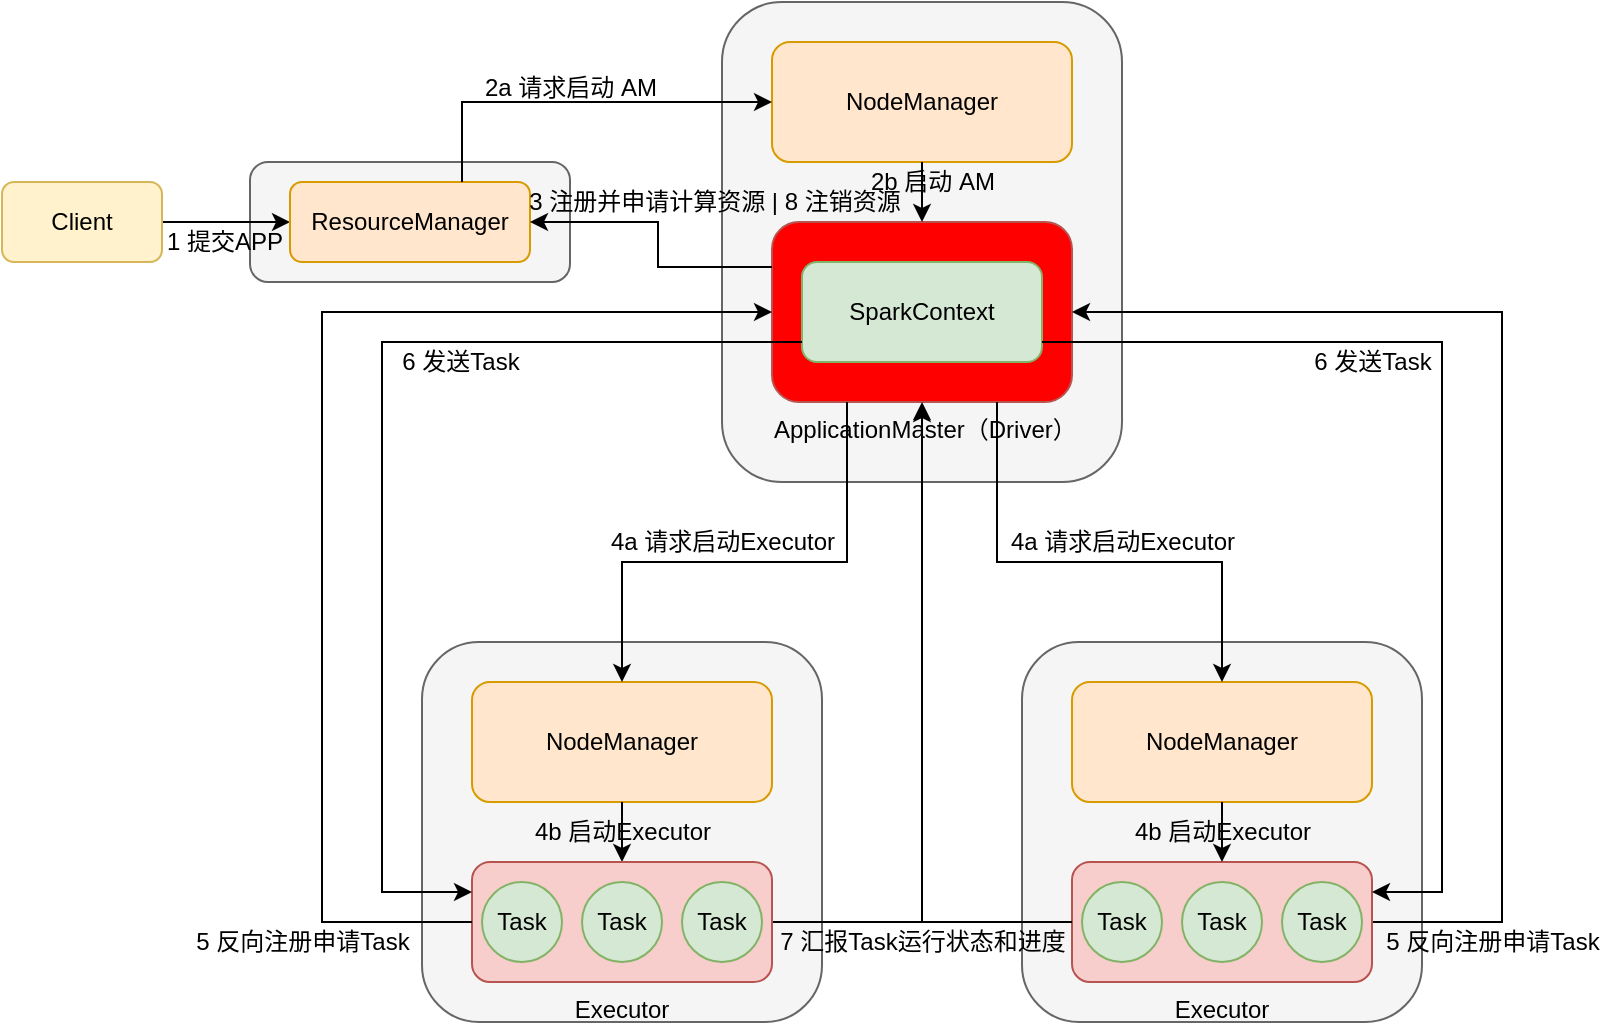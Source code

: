 <mxfile version="12.4.2" type="device" pages="1"><diagram id="iTx9QZPwxN0KXhx7ddh6" name="第 1 页"><mxGraphModel dx="1106" dy="830" grid="1" gridSize="10" guides="1" tooltips="1" connect="1" arrows="1" fold="1" page="1" pageScale="1" pageWidth="827" pageHeight="1169" math="0" shadow="0"><root><mxCell id="0"/><mxCell id="1" parent="0"/><mxCell id="axcnA_w_4cEAJMNTZpdT-56" value="4a 请求启动Executor" style="text;html=1;align=center;verticalAlign=middle;resizable=0;points=[];;autosize=1;strokeColor=#FFFFFF;" parent="1" vertex="1"><mxGeometry x="505" y="300" width="130" height="20" as="geometry"/></mxCell><mxCell id="axcnA_w_4cEAJMNTZpdT-41" value="4a 请求启动Executor" style="text;html=1;align=center;verticalAlign=middle;resizable=0;points=[];;autosize=1;strokeColor=#FFFFFF;" parent="1" vertex="1"><mxGeometry x="305" y="300" width="130" height="20" as="geometry"/></mxCell><mxCell id="axcnA_w_4cEAJMNTZpdT-46" value="" style="rounded=1;whiteSpace=wrap;html=1;fillColor=#f5f5f5;strokeColor=#666666;fontColor=#333333;" parent="1" vertex="1"><mxGeometry x="134" y="120" width="160" height="60" as="geometry"/></mxCell><mxCell id="axcnA_w_4cEAJMNTZpdT-3" style="edgeStyle=orthogonalEdgeStyle;rounded=0;orthogonalLoop=1;jettySize=auto;html=1;entryX=0;entryY=0.5;entryDx=0;entryDy=0;" parent="1" source="axcnA_w_4cEAJMNTZpdT-1" target="axcnA_w_4cEAJMNTZpdT-2" edge="1"><mxGeometry relative="1" as="geometry"/></mxCell><mxCell id="axcnA_w_4cEAJMNTZpdT-1" value="Client" style="rounded=1;whiteSpace=wrap;html=1;fillColor=#fff2cc;strokeColor=#d6b656;" parent="1" vertex="1"><mxGeometry x="10" y="130" width="80" height="40" as="geometry"/></mxCell><mxCell id="axcnA_w_4cEAJMNTZpdT-2" value="ResourceManager" style="rounded=1;whiteSpace=wrap;html=1;fillColor=#ffe6cc;strokeColor=#d79b00;" parent="1" vertex="1"><mxGeometry x="154" y="130" width="120" height="40" as="geometry"/></mxCell><mxCell id="axcnA_w_4cEAJMNTZpdT-4" value="" style="rounded=1;whiteSpace=wrap;html=1;labelPosition=center;verticalLabelPosition=top;align=center;verticalAlign=bottom;fillColor=#f5f5f5;strokeColor=#666666;fontColor=#333333;" parent="1" vertex="1"><mxGeometry x="370" y="40" width="200" height="240" as="geometry"/></mxCell><mxCell id="axcnA_w_4cEAJMNTZpdT-7" value="NodeManager" style="rounded=1;whiteSpace=wrap;html=1;fillColor=#ffe6cc;strokeColor=#d79b00;" parent="1" vertex="1"><mxGeometry x="395" y="60" width="150" height="60" as="geometry"/></mxCell><mxCell id="axcnA_w_4cEAJMNTZpdT-10" value="ApplicationMaster（Driver）" style="rounded=1;whiteSpace=wrap;html=1;labelPosition=center;verticalLabelPosition=bottom;align=center;verticalAlign=top;fillColor=#FF0000;strokeColor=#b85450;" parent="1" vertex="1"><mxGeometry x="395" y="150" width="150" height="90" as="geometry"/></mxCell><mxCell id="axcnA_w_4cEAJMNTZpdT-11" style="edgeStyle=orthogonalEdgeStyle;rounded=0;orthogonalLoop=1;jettySize=auto;html=1;entryX=0.5;entryY=0;entryDx=0;entryDy=0;" parent="1" source="axcnA_w_4cEAJMNTZpdT-7" target="axcnA_w_4cEAJMNTZpdT-10" edge="1"><mxGeometry relative="1" as="geometry"/></mxCell><mxCell id="axcnA_w_4cEAJMNTZpdT-12" value="SparkContext" style="rounded=1;whiteSpace=wrap;html=1;fillColor=#d5e8d4;strokeColor=#82b366;" parent="1" vertex="1"><mxGeometry x="410" y="170" width="120" height="50" as="geometry"/></mxCell><mxCell id="axcnA_w_4cEAJMNTZpdT-13" style="edgeStyle=orthogonalEdgeStyle;rounded=0;orthogonalLoop=1;jettySize=auto;html=1;exitX=0;exitY=0.25;exitDx=0;exitDy=0;" parent="1" source="axcnA_w_4cEAJMNTZpdT-10" target="axcnA_w_4cEAJMNTZpdT-2" edge="1"><mxGeometry relative="1" as="geometry"><mxPoint x="280" y="150" as="targetPoint"/><Array as="points"><mxPoint x="338" y="173"/><mxPoint x="338" y="150"/></Array></mxGeometry></mxCell><mxCell id="axcnA_w_4cEAJMNTZpdT-16" value="" style="rounded=1;whiteSpace=wrap;html=1;labelPosition=center;verticalLabelPosition=top;align=center;verticalAlign=bottom;fillColor=#f5f5f5;strokeColor=#666666;fontColor=#333333;" parent="1" vertex="1"><mxGeometry x="220" y="360" width="200" height="190" as="geometry"/></mxCell><mxCell id="axcnA_w_4cEAJMNTZpdT-17" value="NodeManager" style="rounded=1;whiteSpace=wrap;html=1;fillColor=#ffe6cc;strokeColor=#d79b00;" parent="1" vertex="1"><mxGeometry x="245" y="380" width="150" height="60" as="geometry"/></mxCell><mxCell id="axcnA_w_4cEAJMNTZpdT-19" style="edgeStyle=orthogonalEdgeStyle;rounded=0;orthogonalLoop=1;jettySize=auto;html=1;entryX=0.5;entryY=0;entryDx=0;entryDy=0;" parent="1" source="axcnA_w_4cEAJMNTZpdT-17" target="axcnA_w_4cEAJMNTZpdT-18" edge="1"><mxGeometry relative="1" as="geometry"/></mxCell><mxCell id="axcnA_w_4cEAJMNTZpdT-5" style="edgeStyle=orthogonalEdgeStyle;rounded=0;orthogonalLoop=1;jettySize=auto;html=1;entryX=0;entryY=0.5;entryDx=0;entryDy=0;" parent="1" source="axcnA_w_4cEAJMNTZpdT-2" target="axcnA_w_4cEAJMNTZpdT-7" edge="1"><mxGeometry relative="1" as="geometry"><Array as="points"><mxPoint x="240" y="90"/></Array></mxGeometry></mxCell><mxCell id="axcnA_w_4cEAJMNTZpdT-22" value="" style="rounded=1;whiteSpace=wrap;html=1;labelPosition=center;verticalLabelPosition=top;align=center;verticalAlign=bottom;fillColor=#f5f5f5;strokeColor=#666666;fontColor=#333333;" parent="1" vertex="1"><mxGeometry x="520" y="360" width="200" height="190" as="geometry"/></mxCell><mxCell id="axcnA_w_4cEAJMNTZpdT-23" value="NodeManager" style="rounded=1;whiteSpace=wrap;html=1;fillColor=#ffe6cc;strokeColor=#d79b00;" parent="1" vertex="1"><mxGeometry x="545" y="380" width="150" height="60" as="geometry"/></mxCell><mxCell id="axcnA_w_4cEAJMNTZpdT-30" style="edgeStyle=orthogonalEdgeStyle;rounded=0;orthogonalLoop=1;jettySize=auto;html=1;startArrow=none;startFill=0;strokeColor=#000000;strokeWidth=1;entryX=1;entryY=0.5;entryDx=0;entryDy=0;" parent="1" source="axcnA_w_4cEAJMNTZpdT-24" target="axcnA_w_4cEAJMNTZpdT-10" edge="1"><mxGeometry relative="1" as="geometry"><mxPoint x="560" y="195" as="targetPoint"/><Array as="points"><mxPoint x="760" y="500"/><mxPoint x="760" y="195"/></Array></mxGeometry></mxCell><mxCell id="axcnA_w_4cEAJMNTZpdT-24" value="Executor" style="rounded=1;whiteSpace=wrap;html=1;labelPosition=center;verticalLabelPosition=bottom;align=center;verticalAlign=top;fillColor=#f8cecc;strokeColor=#b85450;" parent="1" vertex="1"><mxGeometry x="545" y="470" width="150" height="60" as="geometry"/></mxCell><mxCell id="axcnA_w_4cEAJMNTZpdT-25" style="edgeStyle=orthogonalEdgeStyle;rounded=0;orthogonalLoop=1;jettySize=auto;html=1;entryX=0.5;entryY=0;entryDx=0;entryDy=0;" parent="1" source="axcnA_w_4cEAJMNTZpdT-23" target="axcnA_w_4cEAJMNTZpdT-24" edge="1"><mxGeometry relative="1" as="geometry"/></mxCell><mxCell id="axcnA_w_4cEAJMNTZpdT-27" style="edgeStyle=orthogonalEdgeStyle;rounded=0;orthogonalLoop=1;jettySize=auto;html=1;entryX=0.5;entryY=0;entryDx=0;entryDy=0;exitX=0.25;exitY=1;exitDx=0;exitDy=0;" parent="1" source="axcnA_w_4cEAJMNTZpdT-10" target="axcnA_w_4cEAJMNTZpdT-17" edge="1"><mxGeometry relative="1" as="geometry"><mxPoint x="430" y="240" as="sourcePoint"/><Array as="points"><mxPoint x="433" y="320"/><mxPoint x="320" y="320"/></Array></mxGeometry></mxCell><mxCell id="axcnA_w_4cEAJMNTZpdT-28" style="edgeStyle=orthogonalEdgeStyle;rounded=0;orthogonalLoop=1;jettySize=auto;html=1;entryX=0.5;entryY=0;entryDx=0;entryDy=0;exitX=0.75;exitY=1;exitDx=0;exitDy=0;" parent="1" source="axcnA_w_4cEAJMNTZpdT-10" target="axcnA_w_4cEAJMNTZpdT-23" edge="1"><mxGeometry relative="1" as="geometry"><mxPoint x="470" y="240" as="sourcePoint"/><Array as="points"><mxPoint x="508" y="320"/><mxPoint x="620" y="320"/></Array></mxGeometry></mxCell><mxCell id="axcnA_w_4cEAJMNTZpdT-47" style="edgeStyle=orthogonalEdgeStyle;rounded=0;orthogonalLoop=1;jettySize=auto;html=1;startArrow=none;startFill=0;strokeColor=#000000;strokeWidth=1;entryX=0.5;entryY=1;entryDx=0;entryDy=0;" parent="1" source="axcnA_w_4cEAJMNTZpdT-18" target="axcnA_w_4cEAJMNTZpdT-10" edge="1"><mxGeometry relative="1" as="geometry"><mxPoint x="450" y="240" as="targetPoint"/><Array as="points"><mxPoint x="470" y="500"/></Array></mxGeometry></mxCell><mxCell id="axcnA_w_4cEAJMNTZpdT-18" value="Executor" style="rounded=1;whiteSpace=wrap;html=1;labelPosition=center;verticalLabelPosition=bottom;align=center;verticalAlign=top;fillColor=#f8cecc;strokeColor=#b85450;" parent="1" vertex="1"><mxGeometry x="245" y="470" width="150" height="60" as="geometry"/></mxCell><mxCell id="axcnA_w_4cEAJMNTZpdT-29" style="edgeStyle=orthogonalEdgeStyle;rounded=0;orthogonalLoop=1;jettySize=auto;html=1;exitX=0;exitY=0.5;exitDx=0;exitDy=0;startArrow=none;startFill=0;strokeColor=#000000;strokeWidth=1;entryX=0;entryY=0.5;entryDx=0;entryDy=0;" parent="1" source="axcnA_w_4cEAJMNTZpdT-18" target="axcnA_w_4cEAJMNTZpdT-10" edge="1"><mxGeometry relative="1" as="geometry"><mxPoint x="390" y="195" as="targetPoint"/><Array as="points"><mxPoint x="170" y="500"/><mxPoint x="170" y="195"/></Array></mxGeometry></mxCell><mxCell id="axcnA_w_4cEAJMNTZpdT-31" value="Task" style="ellipse;whiteSpace=wrap;html=1;rounded=1;fillColor=#d5e8d4;strokeColor=#82b366;" parent="1" vertex="1"><mxGeometry x="250" y="480" width="40" height="40" as="geometry"/></mxCell><mxCell id="axcnA_w_4cEAJMNTZpdT-32" value="Task" style="ellipse;whiteSpace=wrap;html=1;rounded=1;fillColor=#d5e8d4;strokeColor=#82b366;" parent="1" vertex="1"><mxGeometry x="300" y="480" width="40" height="40" as="geometry"/></mxCell><mxCell id="axcnA_w_4cEAJMNTZpdT-33" value="Task" style="ellipse;whiteSpace=wrap;html=1;rounded=1;fillColor=#d5e8d4;strokeColor=#82b366;" parent="1" vertex="1"><mxGeometry x="550" y="480" width="40" height="40" as="geometry"/></mxCell><mxCell id="axcnA_w_4cEAJMNTZpdT-34" value="Task" style="ellipse;whiteSpace=wrap;html=1;rounded=1;fillColor=#d5e8d4;strokeColor=#82b366;" parent="1" vertex="1"><mxGeometry x="600" y="480" width="40" height="40" as="geometry"/></mxCell><mxCell id="axcnA_w_4cEAJMNTZpdT-35" value="Task" style="ellipse;whiteSpace=wrap;html=1;rounded=1;fillColor=#d5e8d4;strokeColor=#82b366;" parent="1" vertex="1"><mxGeometry x="350" y="480" width="40" height="40" as="geometry"/></mxCell><mxCell id="axcnA_w_4cEAJMNTZpdT-36" value="&lt;span style=&quot;font-weight: normal&quot;&gt;Task&lt;/span&gt;" style="ellipse;whiteSpace=wrap;html=1;rounded=1;fontStyle=1;fillColor=#d5e8d4;strokeColor=#82b366;" parent="1" vertex="1"><mxGeometry x="650" y="480" width="40" height="40" as="geometry"/></mxCell><mxCell id="axcnA_w_4cEAJMNTZpdT-37" value="1 提交APP" style="text;html=1;align=center;verticalAlign=middle;resizable=0;points=[];;autosize=1;" parent="1" vertex="1"><mxGeometry x="86" y="150" width="70" height="20" as="geometry"/></mxCell><mxCell id="axcnA_w_4cEAJMNTZpdT-38" value="2a 请求启动 AM" style="text;html=1;align=center;verticalAlign=middle;resizable=0;points=[];;autosize=1;" parent="1" vertex="1"><mxGeometry x="244" y="73" width="100" height="20" as="geometry"/></mxCell><mxCell id="axcnA_w_4cEAJMNTZpdT-39" value="2b 启动 AM" style="text;html=1;align=center;verticalAlign=middle;resizable=0;points=[];;autosize=1;" parent="1" vertex="1"><mxGeometry x="435" y="120" width="80" height="20" as="geometry"/></mxCell><mxCell id="axcnA_w_4cEAJMNTZpdT-40" value="3 注册并申请计算资源 | 8 注销资源" style="text;html=1;align=center;verticalAlign=middle;resizable=0;points=[];;autosize=1;" parent="1" vertex="1"><mxGeometry x="266" y="130" width="200" height="20" as="geometry"/></mxCell><mxCell id="axcnA_w_4cEAJMNTZpdT-42" value="4b 启动Executor" style="text;html=1;align=center;verticalAlign=middle;resizable=0;points=[];;autosize=1;" parent="1" vertex="1"><mxGeometry x="270" y="445" width="100" height="20" as="geometry"/></mxCell><mxCell id="axcnA_w_4cEAJMNTZpdT-43" value="4b 启动Executor" style="text;html=1;align=center;verticalAlign=middle;resizable=0;points=[];;autosize=1;" parent="1" vertex="1"><mxGeometry x="570" y="445" width="100" height="20" as="geometry"/></mxCell><mxCell id="axcnA_w_4cEAJMNTZpdT-44" value="5 反向注册申请Task" style="text;html=1;align=center;verticalAlign=middle;resizable=0;points=[];;autosize=1;" parent="1" vertex="1"><mxGeometry x="100" y="500" width="120" height="20" as="geometry"/></mxCell><mxCell id="axcnA_w_4cEAJMNTZpdT-48" style="edgeStyle=orthogonalEdgeStyle;rounded=0;orthogonalLoop=1;jettySize=auto;html=1;startArrow=none;startFill=0;strokeColor=#000000;strokeWidth=1;exitX=0;exitY=0.5;exitDx=0;exitDy=0;" parent="1" source="axcnA_w_4cEAJMNTZpdT-24" edge="1"><mxGeometry relative="1" as="geometry"><mxPoint x="460" y="500" as="sourcePoint"/><mxPoint x="470" y="241" as="targetPoint"/><Array as="points"><mxPoint x="470" y="500"/></Array></mxGeometry></mxCell><mxCell id="axcnA_w_4cEAJMNTZpdT-49" value="7 汇报Task运行状态和进度" style="text;html=1;align=center;verticalAlign=middle;resizable=0;points=[];;autosize=1;" parent="1" vertex="1"><mxGeometry x="390" y="500" width="160" height="20" as="geometry"/></mxCell><mxCell id="axcnA_w_4cEAJMNTZpdT-51" value="6 发送Task" style="text;html=1;align=center;verticalAlign=middle;resizable=0;points=[];;autosize=1;" parent="1" vertex="1"><mxGeometry x="204" y="210" width="70" height="20" as="geometry"/></mxCell><mxCell id="axcnA_w_4cEAJMNTZpdT-50" style="edgeStyle=orthogonalEdgeStyle;rounded=0;orthogonalLoop=1;jettySize=auto;html=1;entryX=0;entryY=0.25;entryDx=0;entryDy=0;startArrow=none;startFill=0;strokeColor=#000000;strokeWidth=1;" parent="1" source="axcnA_w_4cEAJMNTZpdT-12" target="axcnA_w_4cEAJMNTZpdT-18" edge="1"><mxGeometry relative="1" as="geometry"><Array as="points"><mxPoint x="200" y="210"/><mxPoint x="200" y="485"/></Array></mxGeometry></mxCell><mxCell id="axcnA_w_4cEAJMNTZpdT-53" value="5 反向注册申请Task" style="text;html=1;align=center;verticalAlign=middle;resizable=0;points=[];;autosize=1;" parent="1" vertex="1"><mxGeometry x="695" y="500" width="120" height="20" as="geometry"/></mxCell><mxCell id="axcnA_w_4cEAJMNTZpdT-54" style="edgeStyle=orthogonalEdgeStyle;rounded=0;orthogonalLoop=1;jettySize=auto;html=1;entryX=1;entryY=0.25;entryDx=0;entryDy=0;startArrow=none;startFill=0;strokeColor=#000000;strokeWidth=1;" parent="1" source="axcnA_w_4cEAJMNTZpdT-12" target="axcnA_w_4cEAJMNTZpdT-24" edge="1"><mxGeometry relative="1" as="geometry"><Array as="points"><mxPoint x="730" y="210"/><mxPoint x="730" y="485"/></Array></mxGeometry></mxCell><mxCell id="axcnA_w_4cEAJMNTZpdT-55" value="6 发送Task" style="text;html=1;align=center;verticalAlign=middle;resizable=0;points=[];;autosize=1;" parent="1" vertex="1"><mxGeometry x="660" y="210" width="70" height="20" as="geometry"/></mxCell></root></mxGraphModel></diagram></mxfile>